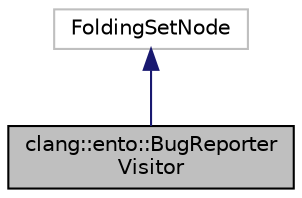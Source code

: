 digraph "clang::ento::BugReporterVisitor"
{
 // LATEX_PDF_SIZE
  bgcolor="transparent";
  edge [fontname="Helvetica",fontsize="10",labelfontname="Helvetica",labelfontsize="10"];
  node [fontname="Helvetica",fontsize="10",shape=record];
  Node1 [label="clang::ento::BugReporter\lVisitor",height=0.2,width=0.4,color="black", fillcolor="grey75", style="filled", fontcolor="black",tooltip="BugReporterVisitors are used to add custom diagnostics along a path."];
  Node2 -> Node1 [dir="back",color="midnightblue",fontsize="10",style="solid",fontname="Helvetica"];
  Node2 [label="FoldingSetNode",height=0.2,width=0.4,color="grey75",tooltip=" "];
}
